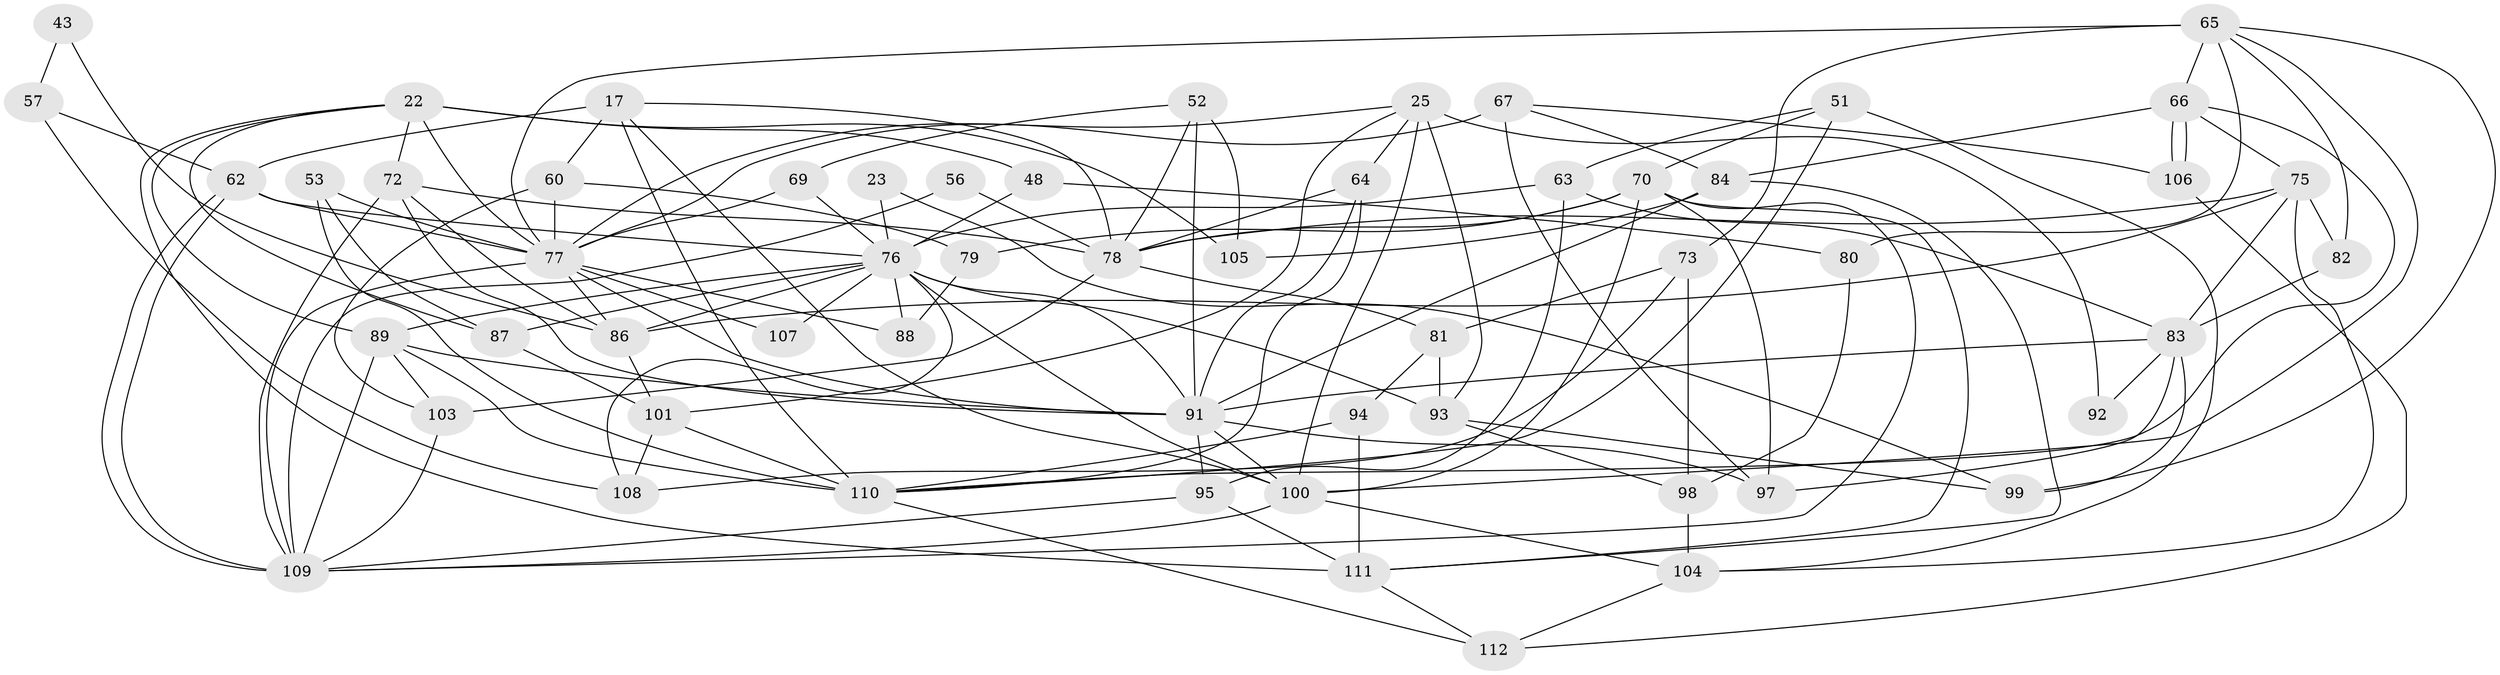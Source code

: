 // original degree distribution, {4: 0.29464285714285715, 2: 0.08928571428571429, 3: 0.3392857142857143, 9: 0.008928571428571428, 6: 0.08035714285714286, 5: 0.14285714285714285, 7: 0.026785714285714284, 10: 0.008928571428571428, 8: 0.008928571428571428}
// Generated by graph-tools (version 1.1) at 2025/50/03/09/25 04:50:55]
// undirected, 56 vertices, 141 edges
graph export_dot {
graph [start="1"]
  node [color=gray90,style=filled];
  17 [super="+12"];
  22 [super="+21"];
  23;
  25 [super="+18"];
  43;
  48;
  51;
  52;
  53;
  56;
  57;
  60 [super="+1"];
  62 [super="+20+54"];
  63 [super="+15"];
  64;
  65 [super="+58"];
  66 [super="+35"];
  67;
  69;
  70 [super="+16+61"];
  72 [super="+11"];
  73 [super="+7"];
  75 [super="+13"];
  76 [super="+24+29+39"];
  77 [super="+38+46"];
  78 [super="+33+74"];
  79;
  80;
  81;
  82;
  83 [super="+44"];
  84 [super="+59"];
  86 [super="+71"];
  87;
  88;
  89 [super="+32+50"];
  91 [super="+85+55"];
  92;
  93 [super="+34"];
  94;
  95 [super="+40+47"];
  97 [super="+30"];
  98;
  99;
  100 [super="+90"];
  101;
  103;
  104 [super="+45"];
  105 [super="+68"];
  106;
  107;
  108;
  109 [super="+102"];
  110 [super="+49"];
  111 [super="+42+96"];
  112;
  17 -- 60 [weight=2];
  17 -- 78;
  17 -- 110 [weight=2];
  17 -- 100;
  17 -- 62;
  22 -- 87;
  22 -- 48;
  22 -- 105 [weight=2];
  22 -- 77;
  22 -- 72;
  22 -- 89;
  22 -- 111;
  23 -- 99;
  23 -- 76;
  25 -- 100 [weight=2];
  25 -- 64;
  25 -- 101;
  25 -- 92;
  25 -- 77;
  25 -- 93;
  43 -- 57;
  43 -- 86;
  48 -- 76;
  48 -- 80;
  51 -- 104;
  51 -- 63 [weight=2];
  51 -- 110;
  51 -- 70;
  52 -- 69;
  52 -- 105;
  52 -- 91;
  52 -- 78;
  53 -- 87;
  53 -- 77;
  53 -- 110;
  56 -- 109;
  56 -- 78;
  57 -- 108;
  57 -- 62;
  60 -- 103;
  60 -- 77;
  60 -- 79;
  62 -- 109 [weight=2];
  62 -- 109;
  62 -- 77 [weight=2];
  62 -- 76;
  63 -- 76 [weight=2];
  63 -- 95;
  63 -- 83;
  64 -- 110;
  64 -- 91;
  64 -- 78;
  65 -- 82;
  65 -- 77 [weight=2];
  65 -- 80;
  65 -- 66;
  65 -- 99;
  65 -- 100;
  65 -- 73;
  66 -- 106;
  66 -- 106;
  66 -- 84 [weight=2];
  66 -- 75 [weight=2];
  66 -- 110;
  67 -- 97 [weight=2];
  67 -- 106;
  67 -- 77;
  67 -- 84;
  69 -- 77;
  69 -- 76;
  70 -- 100 [weight=2];
  70 -- 97;
  70 -- 79;
  70 -- 78 [weight=2];
  70 -- 109;
  70 -- 111;
  72 -- 109;
  72 -- 91;
  72 -- 86;
  72 -- 78;
  73 -- 108;
  73 -- 98;
  73 -- 81;
  75 -- 82;
  75 -- 83;
  75 -- 86;
  75 -- 78;
  75 -- 104;
  76 -- 87;
  76 -- 88 [weight=2];
  76 -- 107;
  76 -- 108;
  76 -- 100;
  76 -- 91;
  76 -- 86;
  76 -- 93;
  76 -- 89 [weight=2];
  77 -- 88 [weight=3];
  77 -- 107;
  77 -- 91 [weight=2];
  77 -- 109;
  77 -- 86;
  78 -- 81;
  78 -- 103;
  79 -- 88;
  80 -- 98;
  81 -- 93;
  81 -- 94;
  82 -- 83;
  83 -- 92;
  83 -- 99;
  83 -- 97;
  83 -- 91;
  84 -- 105;
  84 -- 91;
  84 -- 111;
  86 -- 101 [weight=2];
  87 -- 101;
  89 -- 103;
  89 -- 91 [weight=3];
  89 -- 109;
  89 -- 110;
  91 -- 97;
  91 -- 100 [weight=3];
  91 -- 95 [weight=2];
  93 -- 98;
  93 -- 99;
  94 -- 110;
  94 -- 111;
  95 -- 109;
  95 -- 111 [weight=2];
  98 -- 104;
  100 -- 109;
  100 -- 104;
  101 -- 108;
  101 -- 110;
  103 -- 109;
  104 -- 112;
  106 -- 112;
  110 -- 112;
  111 -- 112;
}
